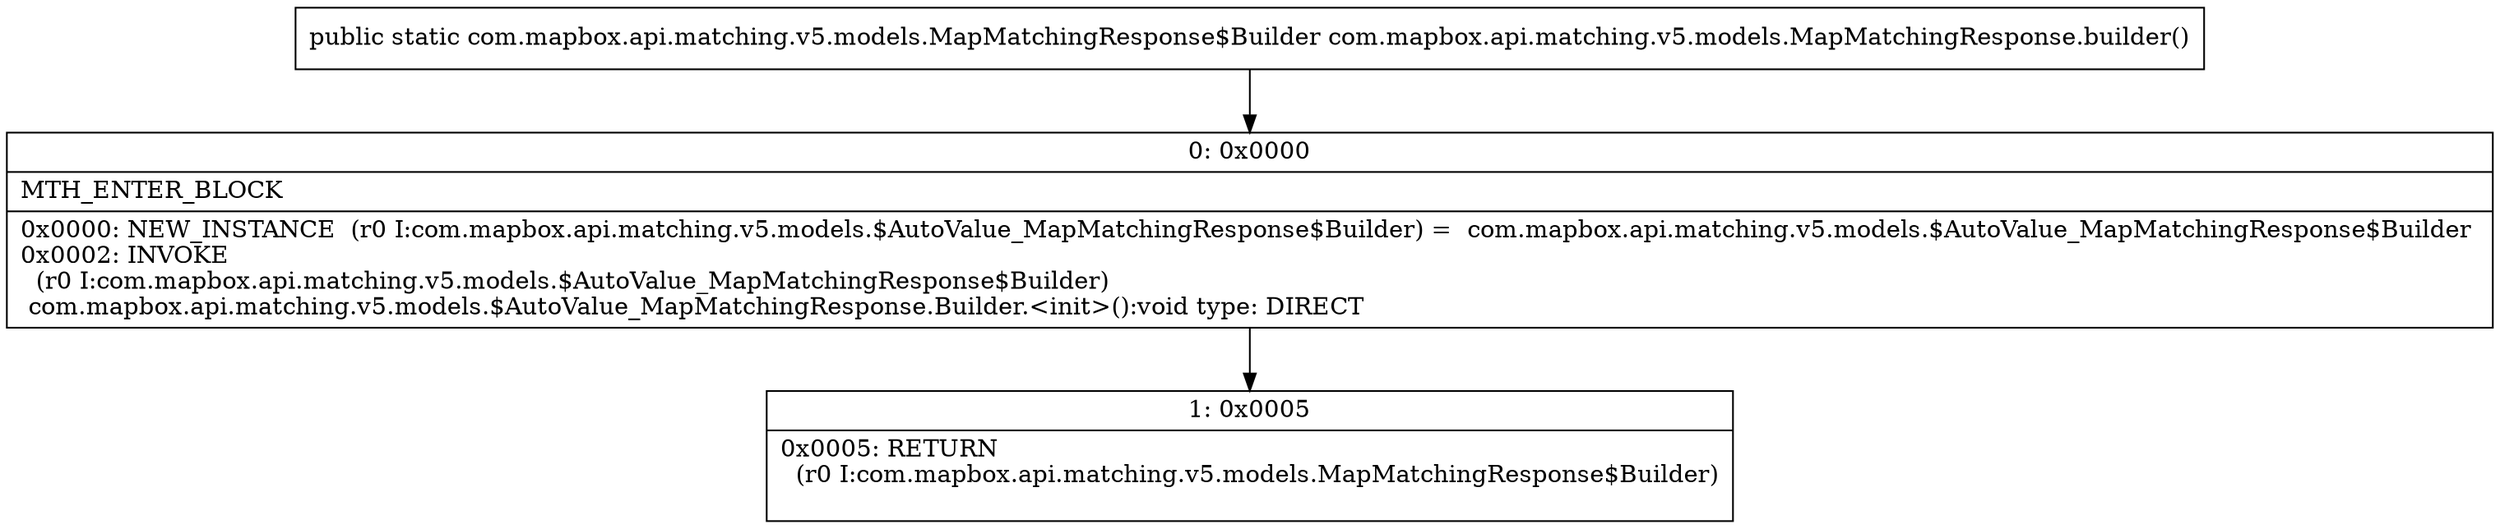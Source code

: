 digraph "CFG forcom.mapbox.api.matching.v5.models.MapMatchingResponse.builder()Lcom\/mapbox\/api\/matching\/v5\/models\/MapMatchingResponse$Builder;" {
Node_0 [shape=record,label="{0\:\ 0x0000|MTH_ENTER_BLOCK\l|0x0000: NEW_INSTANCE  (r0 I:com.mapbox.api.matching.v5.models.$AutoValue_MapMatchingResponse$Builder) =  com.mapbox.api.matching.v5.models.$AutoValue_MapMatchingResponse$Builder \l0x0002: INVOKE  \l  (r0 I:com.mapbox.api.matching.v5.models.$AutoValue_MapMatchingResponse$Builder)\l com.mapbox.api.matching.v5.models.$AutoValue_MapMatchingResponse.Builder.\<init\>():void type: DIRECT \l}"];
Node_1 [shape=record,label="{1\:\ 0x0005|0x0005: RETURN  \l  (r0 I:com.mapbox.api.matching.v5.models.MapMatchingResponse$Builder)\l \l}"];
MethodNode[shape=record,label="{public static com.mapbox.api.matching.v5.models.MapMatchingResponse$Builder com.mapbox.api.matching.v5.models.MapMatchingResponse.builder() }"];
MethodNode -> Node_0;
Node_0 -> Node_1;
}

